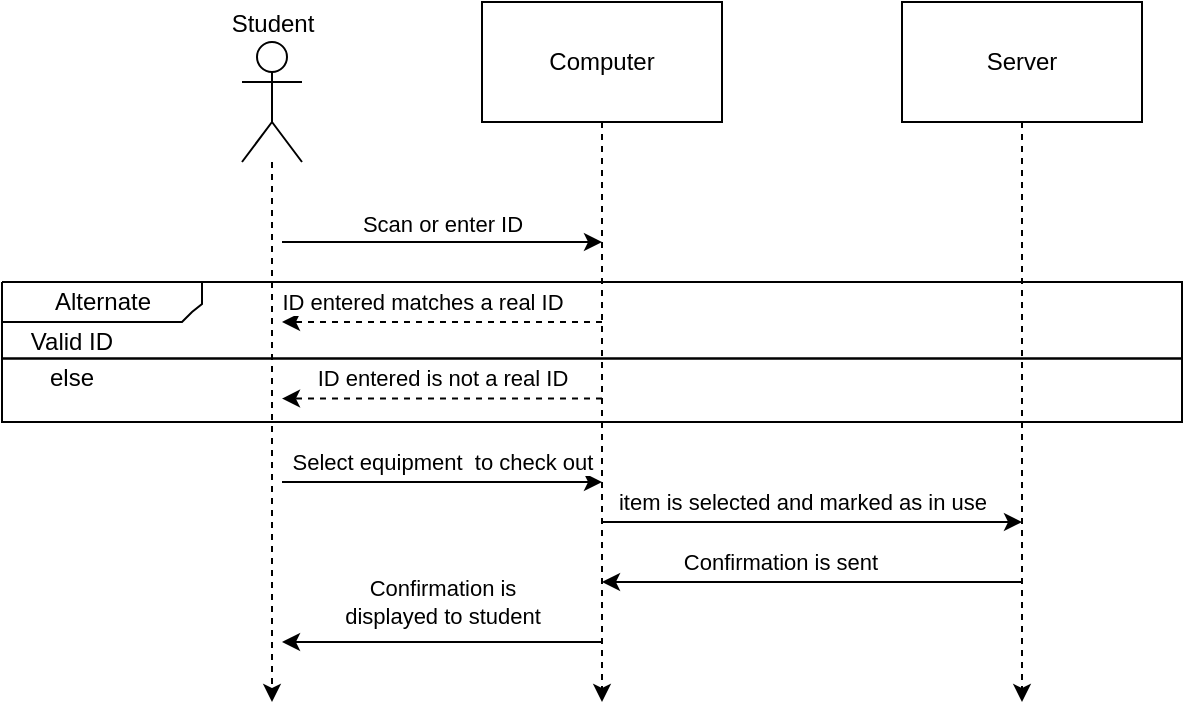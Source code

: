 <mxfile version="13.10.5" type="device"><diagram id="kgpKYQtTHZ0yAKxKKP6v" name="Page-1"><mxGraphModel dx="994" dy="788" grid="1" gridSize="10" guides="1" tooltips="1" connect="1" arrows="1" fold="1" page="1" pageScale="1" pageWidth="850" pageHeight="1100" math="0" shadow="0"><root><mxCell id="0"/><mxCell id="1" parent="0"/><mxCell id="eIoVN3_urmGIHU_F3K1u-8" value="" style="edgeStyle=orthogonalEdgeStyle;rounded=0;orthogonalLoop=1;jettySize=auto;html=1;dashed=1;" parent="1" source="eIoVN3_urmGIHU_F3K1u-3" edge="1"><mxGeometry relative="1" as="geometry"><mxPoint x="175" y="440" as="targetPoint"/><Array as="points"><mxPoint x="175" y="440"/></Array></mxGeometry></mxCell><mxCell id="eIoVN3_urmGIHU_F3K1u-3" value="Student" style="shape=umlActor;verticalLabelPosition=top;verticalAlign=bottom;html=1;outlineConnect=0;labelPosition=center;align=center;" parent="1" vertex="1"><mxGeometry x="160" y="110" width="30" height="60" as="geometry"/></mxCell><mxCell id="eIoVN3_urmGIHU_F3K1u-6" style="edgeStyle=orthogonalEdgeStyle;rounded=0;orthogonalLoop=1;jettySize=auto;html=1;exitX=0.5;exitY=1;exitDx=0;exitDy=0;dashed=1;" parent="1" source="eIoVN3_urmGIHU_F3K1u-4" edge="1"><mxGeometry relative="1" as="geometry"><mxPoint x="340" y="440" as="targetPoint"/></mxGeometry></mxCell><mxCell id="eIoVN3_urmGIHU_F3K1u-4" value="Computer" style="rounded=0;whiteSpace=wrap;html=1;" parent="1" vertex="1"><mxGeometry x="280" y="90" width="120" height="60" as="geometry"/></mxCell><mxCell id="eIoVN3_urmGIHU_F3K1u-9" style="edgeStyle=orthogonalEdgeStyle;rounded=0;orthogonalLoop=1;jettySize=auto;html=1;exitX=0.5;exitY=1;exitDx=0;exitDy=0;dashed=1;" parent="1" source="eIoVN3_urmGIHU_F3K1u-5" edge="1"><mxGeometry relative="1" as="geometry"><mxPoint x="550" y="440" as="targetPoint"/></mxGeometry></mxCell><mxCell id="eIoVN3_urmGIHU_F3K1u-5" value="Server" style="rounded=0;whiteSpace=wrap;html=1;" parent="1" vertex="1"><mxGeometry x="490" y="90" width="120" height="60" as="geometry"/></mxCell><mxCell id="eIoVN3_urmGIHU_F3K1u-11" value="" style="swimlane;html=1;childLayout=stackLayout;resizeParent=1;resizeParentMax=0;horizontal=1;startSize=0;horizontalStack=0;" parent="1" vertex="1"><mxGeometry x="40" y="230" width="590" height="70" as="geometry"/></mxCell><mxCell id="eIoVN3_urmGIHU_F3K1u-13" value="" style="swimlane;html=1;startSize=0;horizontal=0;" parent="eIoVN3_urmGIHU_F3K1u-11" vertex="1"><mxGeometry width="590" height="38.29" as="geometry"/></mxCell><mxCell id="eIoVN3_urmGIHU_F3K1u-15" value="Alternate" style="verticalLabelPosition=middle;verticalAlign=middle;html=1;shape=mxgraph.basic.polygon;polyCoords=[[0.25,0],[1,0],[1,0.55],[0.95,0.75],[0.9,1],[0.25,1],[0,1],[0,0.25]];polyline=1;fillColor=none;labelPosition=center;align=center;" parent="eIoVN3_urmGIHU_F3K1u-13" vertex="1"><mxGeometry width="100" height="20" as="geometry"/></mxCell><mxCell id="eIoVN3_urmGIHU_F3K1u-18" value="Valid ID" style="text;html=1;strokeColor=none;fillColor=none;align=center;verticalAlign=middle;whiteSpace=wrap;rounded=0;" parent="eIoVN3_urmGIHU_F3K1u-13" vertex="1"><mxGeometry x="10" y="20" width="50" height="20" as="geometry"/></mxCell><mxCell id="eIoVN3_urmGIHU_F3K1u-12" value="" style="swimlane;html=1;startSize=0;horizontal=0;" parent="eIoVN3_urmGIHU_F3K1u-11" vertex="1"><mxGeometry y="38.29" width="590" height="31.71" as="geometry"/></mxCell><mxCell id="eIoVN3_urmGIHU_F3K1u-19" value="else" style="text;html=1;strokeColor=none;fillColor=none;align=center;verticalAlign=middle;whiteSpace=wrap;rounded=0;" parent="eIoVN3_urmGIHU_F3K1u-12" vertex="1"><mxGeometry x="15" y="-2.132e-14" width="40" height="20" as="geometry"/></mxCell><mxCell id="eIoVN3_urmGIHU_F3K1u-21" value="" style="endArrow=classic;html=1;labelPosition=center;verticalLabelPosition=top;align=center;verticalAlign=bottom;dashed=1;" parent="eIoVN3_urmGIHU_F3K1u-12" edge="1"><mxGeometry width="50" height="50" relative="1" as="geometry"><mxPoint x="300" y="20" as="sourcePoint"/><mxPoint x="140" y="20" as="targetPoint"/></mxGeometry></mxCell><mxCell id="eIoVN3_urmGIHU_F3K1u-23" value="ID entered is not a real ID" style="edgeLabel;html=1;align=center;verticalAlign=bottom;resizable=0;points=[];labelPosition=center;verticalLabelPosition=top;" parent="eIoVN3_urmGIHU_F3K1u-21" vertex="1" connectable="0"><mxGeometry x="0.338" y="2" relative="1" as="geometry"><mxPoint x="27" y="-3.71" as="offset"/></mxGeometry></mxCell><mxCell id="eIoVN3_urmGIHU_F3K1u-16" value="Scan or enter ID" style="endArrow=classic;html=1;labelPosition=center;verticalLabelPosition=top;align=center;verticalAlign=bottom;" parent="1" edge="1"><mxGeometry width="50" height="50" relative="1" as="geometry"><mxPoint x="180" y="210" as="sourcePoint"/><mxPoint x="340" y="210" as="targetPoint"/></mxGeometry></mxCell><mxCell id="eIoVN3_urmGIHU_F3K1u-20" value="" style="endArrow=classic;html=1;dashed=1;" parent="1" edge="1"><mxGeometry width="50" height="50" relative="1" as="geometry"><mxPoint x="340" y="250" as="sourcePoint"/><mxPoint x="180" y="250" as="targetPoint"/></mxGeometry></mxCell><mxCell id="eIoVN3_urmGIHU_F3K1u-22" value="ID entered matches a real ID" style="edgeLabel;html=1;align=center;verticalAlign=middle;resizable=0;points=[];" parent="eIoVN3_urmGIHU_F3K1u-20" vertex="1" connectable="0"><mxGeometry x="0.225" y="-1" relative="1" as="geometry"><mxPoint x="8" y="-9" as="offset"/></mxGeometry></mxCell><mxCell id="eIoVN3_urmGIHU_F3K1u-24" value="Select equipment&amp;nbsp; to check out" style="endArrow=classic;html=1;" parent="1" edge="1"><mxGeometry y="10" width="50" height="50" relative="1" as="geometry"><mxPoint x="180" y="330" as="sourcePoint"/><mxPoint x="340" y="330" as="targetPoint"/><mxPoint as="offset"/></mxGeometry></mxCell><mxCell id="eIoVN3_urmGIHU_F3K1u-25" value="" style="endArrow=classic;html=1;" parent="1" edge="1"><mxGeometry width="50" height="50" relative="1" as="geometry"><mxPoint x="340" y="350" as="sourcePoint"/><mxPoint x="550" y="350" as="targetPoint"/></mxGeometry></mxCell><mxCell id="go8wHB_uhu6opHwHw0_Q-1" value="item is selected and marked as in use" style="edgeLabel;html=1;align=center;verticalAlign=middle;resizable=0;points=[];" vertex="1" connectable="0" parent="eIoVN3_urmGIHU_F3K1u-25"><mxGeometry x="-0.181" y="-1" relative="1" as="geometry"><mxPoint x="14" y="-11" as="offset"/></mxGeometry></mxCell><mxCell id="go8wHB_uhu6opHwHw0_Q-2" value="" style="endArrow=classic;html=1;" edge="1" parent="1"><mxGeometry width="50" height="50" relative="1" as="geometry"><mxPoint x="550" y="380" as="sourcePoint"/><mxPoint x="340" y="380" as="targetPoint"/></mxGeometry></mxCell><mxCell id="go8wHB_uhu6opHwHw0_Q-3" value="Confirmation is sent" style="edgeLabel;html=1;align=center;verticalAlign=middle;resizable=0;points=[];" vertex="1" connectable="0" parent="go8wHB_uhu6opHwHw0_Q-2"><mxGeometry x="0.152" y="-3" relative="1" as="geometry"><mxPoint y="-7" as="offset"/></mxGeometry></mxCell><mxCell id="go8wHB_uhu6opHwHw0_Q-4" value="" style="endArrow=classic;html=1;" edge="1" parent="1"><mxGeometry width="50" height="50" relative="1" as="geometry"><mxPoint x="340" y="410" as="sourcePoint"/><mxPoint x="180" y="410" as="targetPoint"/></mxGeometry></mxCell><mxCell id="go8wHB_uhu6opHwHw0_Q-5" value="Confirmation is &lt;br&gt;displayed to student" style="edgeLabel;html=1;align=center;verticalAlign=middle;resizable=0;points=[];" vertex="1" connectable="0" parent="go8wHB_uhu6opHwHw0_Q-4"><mxGeometry x="0.138" relative="1" as="geometry"><mxPoint x="11" y="-20" as="offset"/></mxGeometry></mxCell></root></mxGraphModel></diagram></mxfile>